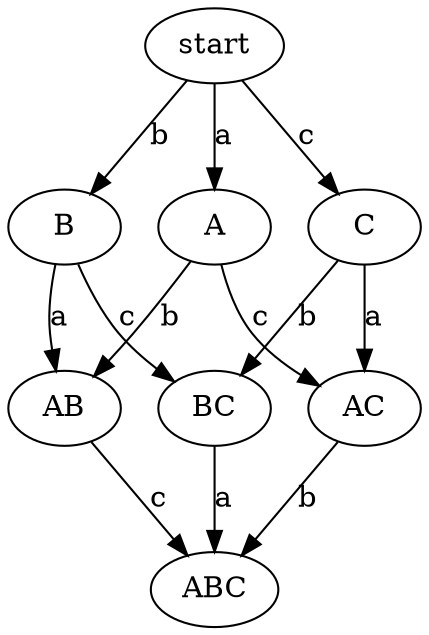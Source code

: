digraph G {
	"start" -> "A" [label="a"]
	"start" -> "B" [label="b"]
	"start" -> "C" [label="c"]
	"BC" -> "ABC" [label="a"]
	"AB" -> "ABC" [label="c"]
	"A" -> "AB" [label="b"]
	"A" -> "AC" [label="c"]
	"B" -> "BC" [label="c"]
	"B" -> "AB" [label="a"]
	"C" -> "BC" [label="b"]
	"C" -> "AC" [label="a"]
	"AC" -> "ABC" [label="b"]
} 
 /* 
	<A -a-> start / >A -b-> AB
	<C -c-> start / >C -b-> BC
	>start -b-> B / >start -c-> C
	<ABC -c-> AB / <ABC -a-> BC
	<ABC -b-> AC / <ABC -a-> BC
	<BC -c-> B / <BC -b-> C
	>A -c-> AC / >A -b-> AB
	<AB -b-> A / <AB -a-> B
	<ABC -a-> BC / <ABC -b-> AC
	<ABC -c-> AB / <ABC -b-> AC
	<AC -a-> C / >AC -b-> ABC
	>start -a-> A / >start -b-> B
	>C -a-> AC / >C -b-> BC
	<AC -c-> A / <AC -a-> C
	>B -c-> BC / >B -a-> AB
	>A -b-> AB / >A -c-> AC
	<AB -a-> B / >AB -c-> ABC
	<ABC -a-> BC / <ABC -c-> AB
	<B -b-> start / >B -c-> BC
	>start -a-> A / >start -c-> C
	<ABC -b-> AC / <ABC -c-> AB
	<BC -b-> C / >BC -a-> ABC
	<B -b-> start / >B -a-> AB
	<C -c-> start / >C -a-> AC
	<AC -c-> A / >AC -b-> ABC
	<A -a-> start / >A -c-> AC
	<AB -b-> A / >AB -c-> ABC
	>start -c-> C / >start -a-> A
	<BC -b-> C / <BC -c-> B
	>C -b-> BC / >C -a-> AC
	>start -b-> B / >start -a-> A
	>start -c-> C / >start -b-> B
	<BC -c-> B / >BC -a-> ABC
	>B -a-> AB / >B -c-> BC
	<AC -a-> C / <AC -c-> A
	<AB -a-> B / <AB -b-> A
*/